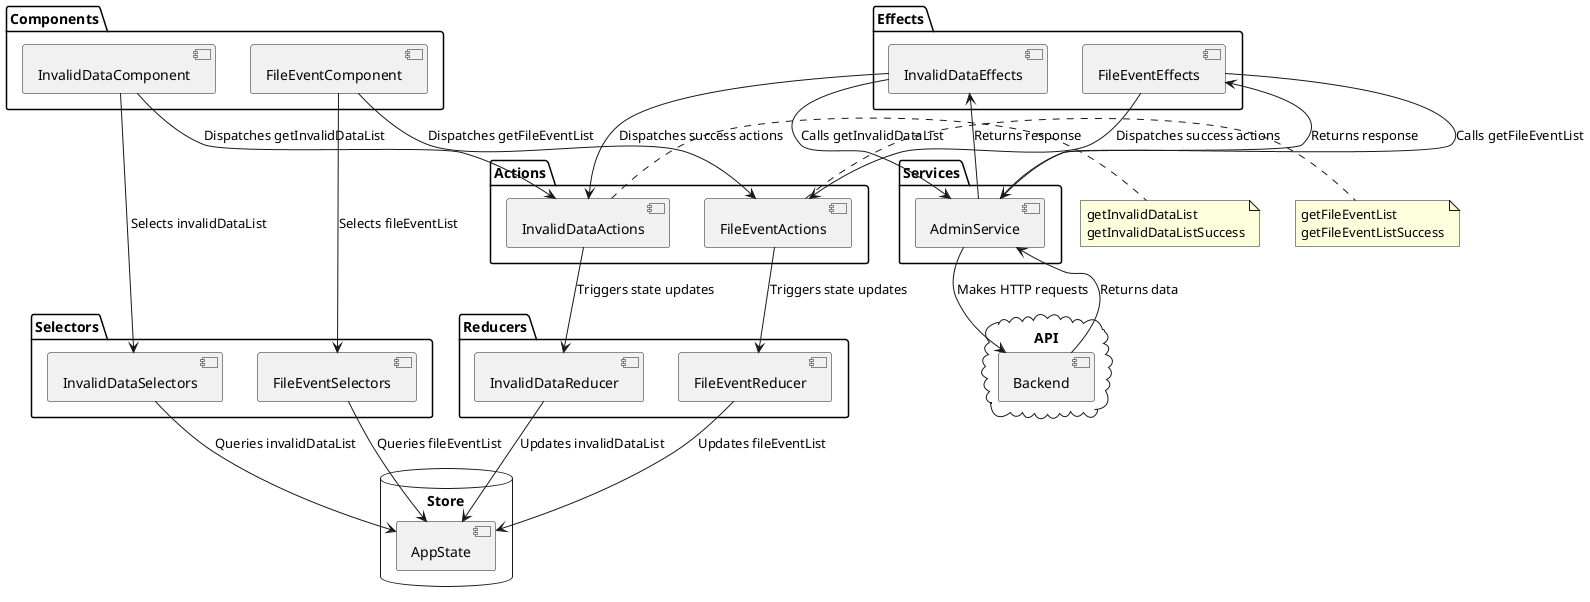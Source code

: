 
@startuml NgRx_Flow_PocAdminUI

package "Components" {
  [InvalidDataComponent]
  [FileEventComponent]
}

package "Actions" {
  [InvalidDataActions]
  [FileEventActions]
}

package "Reducers" {
  [InvalidDataReducer]
  [FileEventReducer]
}

package "Selectors" {
  [InvalidDataSelectors]
  [FileEventSelectors]
}

package "Effects" {
  [InvalidDataEffects]
  [FileEventEffects]
}

package "Services" {
  [AdminService]
}

database "Store" {
  [AppState]
}

cloud "API" {
  [Backend]
}

[InvalidDataComponent] --> [InvalidDataActions] : Dispatches getInvalidDataList
[FileEventComponent] --> [FileEventActions] : Dispatches getFileEventList
[InvalidDataActions] --> [InvalidDataReducer] : Triggers state updates
[FileEventActions] --> [FileEventReducer] : Triggers state updates
[InvalidDataReducer] --> [AppState] : Updates invalidDataList
[FileEventReducer] --> [AppState] : Updates fileEventList
[InvalidDataEffects] --> [AdminService] : Calls getInvalidDataList
[FileEventEffects] --> [AdminService] : Calls getFileEventList
[AdminService] --> [Backend] : Makes HTTP requests
[Backend] --> [AdminService] : Returns data
[AdminService] --> [InvalidDataEffects] : Returns response
[AdminService] --> [FileEventEffects] : Returns response
[InvalidDataEffects] --> [InvalidDataActions] : Dispatches success actions
[FileEventEffects] --> [FileEventActions] : Dispatches success actions
[InvalidDataSelectors] --> [AppState] : Queries invalidDataList
[FileEventSelectors] --> [AppState] : Queries fileEventList
[InvalidDataComponent] --> [InvalidDataSelectors] : Selects invalidDataList
[FileEventComponent] --> [FileEventSelectors] : Selects fileEventList

note right of [InvalidDataActions]
  getInvalidDataList
  getInvalidDataListSuccess
end note

note right of [FileEventActions]
  getFileEventList
  getFileEventListSuccess
end note

@enduml
